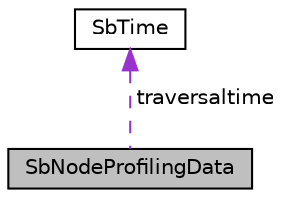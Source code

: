 digraph "SbNodeProfilingData"
{
 // LATEX_PDF_SIZE
  edge [fontname="Helvetica",fontsize="10",labelfontname="Helvetica",labelfontsize="10"];
  node [fontname="Helvetica",fontsize="10",shape=record];
  Node1 [label="SbNodeProfilingData",height=0.2,width=0.4,color="black", fillcolor="grey75", style="filled", fontcolor="black",tooltip="Data structure for gathering scene graph traversal profiling information for one node."];
  Node2 -> Node1 [dir="back",color="darkorchid3",fontsize="10",style="dashed",label=" traversaltime" ,fontname="Helvetica"];
  Node2 [label="SbTime",height=0.2,width=0.4,color="black", fillcolor="white", style="filled",URL="$classSbTime.html",tooltip="The SbTime class instances represents time values."];
}
